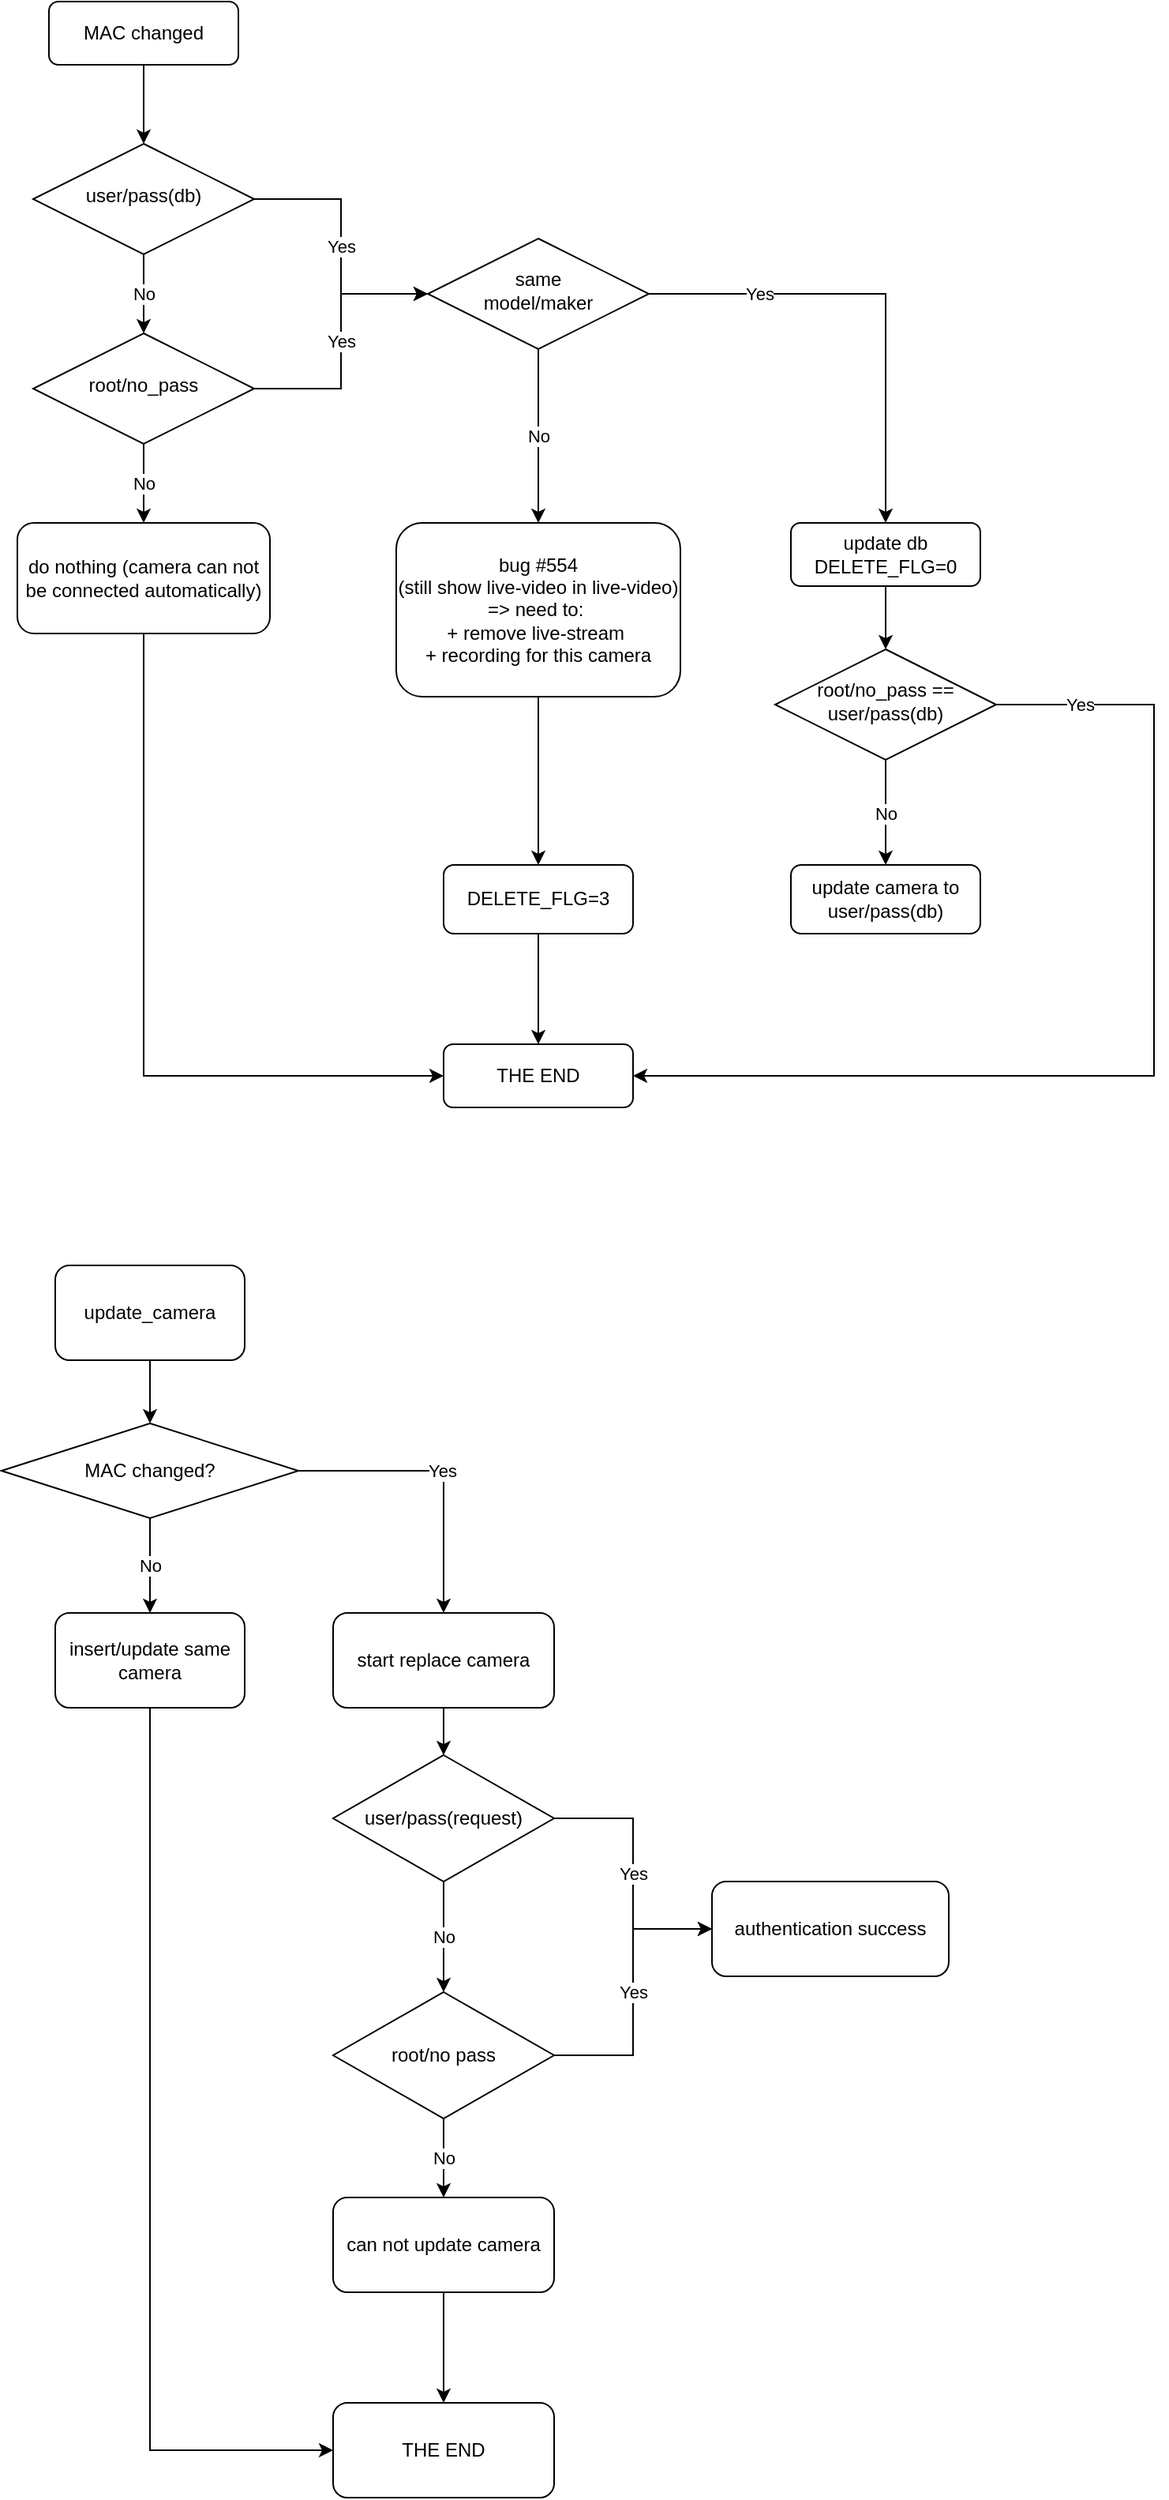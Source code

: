 <mxfile version="22.0.4" type="github">
  <diagram id="C5RBs43oDa-KdzZeNtuy" name="Page-1">
    <mxGraphModel dx="1434" dy="764" grid="1" gridSize="10" guides="1" tooltips="1" connect="1" arrows="1" fold="1" page="1" pageScale="1" pageWidth="827" pageHeight="1169" math="0" shadow="0">
      <root>
        <mxCell id="WIyWlLk6GJQsqaUBKTNV-0" />
        <mxCell id="WIyWlLk6GJQsqaUBKTNV-1" parent="WIyWlLk6GJQsqaUBKTNV-0" />
        <mxCell id="-7ZSWxGNlsJKucX61rwI-12" style="edgeStyle=orthogonalEdgeStyle;rounded=0;orthogonalLoop=1;jettySize=auto;html=1;entryX=0.5;entryY=0;entryDx=0;entryDy=0;" parent="WIyWlLk6GJQsqaUBKTNV-1" source="WIyWlLk6GJQsqaUBKTNV-3" target="-7ZSWxGNlsJKucX61rwI-10" edge="1">
          <mxGeometry relative="1" as="geometry" />
        </mxCell>
        <mxCell id="WIyWlLk6GJQsqaUBKTNV-3" value="MAC changed" style="rounded=1;whiteSpace=wrap;html=1;fontSize=12;glass=0;strokeWidth=1;shadow=0;" parent="WIyWlLk6GJQsqaUBKTNV-1" vertex="1">
          <mxGeometry x="50" y="20" width="120" height="40" as="geometry" />
        </mxCell>
        <mxCell id="-7ZSWxGNlsJKucX61rwI-14" value="Yes" style="edgeStyle=orthogonalEdgeStyle;rounded=0;orthogonalLoop=1;jettySize=auto;html=1;entryX=0;entryY=0.5;entryDx=0;entryDy=0;" parent="WIyWlLk6GJQsqaUBKTNV-1" source="-7ZSWxGNlsJKucX61rwI-10" target="-7ZSWxGNlsJKucX61rwI-21" edge="1">
          <mxGeometry relative="1" as="geometry">
            <mxPoint x="330" y="200" as="targetPoint" />
          </mxGeometry>
        </mxCell>
        <mxCell id="-7ZSWxGNlsJKucX61rwI-16" value="No" style="edgeStyle=orthogonalEdgeStyle;rounded=0;orthogonalLoop=1;jettySize=auto;html=1;entryX=0.5;entryY=0;entryDx=0;entryDy=0;" parent="WIyWlLk6GJQsqaUBKTNV-1" source="-7ZSWxGNlsJKucX61rwI-10" target="-7ZSWxGNlsJKucX61rwI-15" edge="1">
          <mxGeometry relative="1" as="geometry" />
        </mxCell>
        <mxCell id="-7ZSWxGNlsJKucX61rwI-10" value="user/pass(db)" style="rhombus;whiteSpace=wrap;html=1;shadow=0;fontFamily=Helvetica;fontSize=12;align=center;strokeWidth=1;spacing=6;spacingTop=-4;" parent="WIyWlLk6GJQsqaUBKTNV-1" vertex="1">
          <mxGeometry x="40" y="110" width="140" height="70" as="geometry" />
        </mxCell>
        <mxCell id="-7ZSWxGNlsJKucX61rwI-17" value="Yes" style="edgeStyle=orthogonalEdgeStyle;rounded=0;orthogonalLoop=1;jettySize=auto;html=1;entryX=0;entryY=0.5;entryDx=0;entryDy=0;" parent="WIyWlLk6GJQsqaUBKTNV-1" source="-7ZSWxGNlsJKucX61rwI-15" target="-7ZSWxGNlsJKucX61rwI-21" edge="1">
          <mxGeometry relative="1" as="geometry">
            <mxPoint x="330" y="200" as="targetPoint" />
          </mxGeometry>
        </mxCell>
        <mxCell id="-7ZSWxGNlsJKucX61rwI-20" value="No" style="edgeStyle=orthogonalEdgeStyle;rounded=0;orthogonalLoop=1;jettySize=auto;html=1;entryX=0.5;entryY=0;entryDx=0;entryDy=0;" parent="WIyWlLk6GJQsqaUBKTNV-1" source="-7ZSWxGNlsJKucX61rwI-15" target="-7ZSWxGNlsJKucX61rwI-19" edge="1">
          <mxGeometry relative="1" as="geometry" />
        </mxCell>
        <mxCell id="-7ZSWxGNlsJKucX61rwI-15" value="root/no_pass" style="rhombus;whiteSpace=wrap;html=1;shadow=0;fontFamily=Helvetica;fontSize=12;align=center;strokeWidth=1;spacing=6;spacingTop=-4;" parent="WIyWlLk6GJQsqaUBKTNV-1" vertex="1">
          <mxGeometry x="40" y="230" width="140" height="70" as="geometry" />
        </mxCell>
        <mxCell id="Q5jsaHBbuwmYYKq3OzVo-3" style="edgeStyle=orthogonalEdgeStyle;rounded=0;orthogonalLoop=1;jettySize=auto;html=1;entryX=0;entryY=0.5;entryDx=0;entryDy=0;" parent="WIyWlLk6GJQsqaUBKTNV-1" source="-7ZSWxGNlsJKucX61rwI-19" target="-7ZSWxGNlsJKucX61rwI-27" edge="1">
          <mxGeometry relative="1" as="geometry">
            <Array as="points">
              <mxPoint x="110" y="700" />
            </Array>
          </mxGeometry>
        </mxCell>
        <mxCell id="-7ZSWxGNlsJKucX61rwI-19" value="do nothing (camera can not be connected automatically)" style="rounded=1;whiteSpace=wrap;html=1;fontSize=12;glass=0;strokeWidth=1;shadow=0;" parent="WIyWlLk6GJQsqaUBKTNV-1" vertex="1">
          <mxGeometry x="30" y="350" width="160" height="70" as="geometry" />
        </mxCell>
        <mxCell id="-7ZSWxGNlsJKucX61rwI-25" value="Yes" style="edgeStyle=orthogonalEdgeStyle;rounded=0;orthogonalLoop=1;jettySize=auto;html=1;entryX=0.5;entryY=0;entryDx=0;entryDy=0;" parent="WIyWlLk6GJQsqaUBKTNV-1" source="-7ZSWxGNlsJKucX61rwI-21" target="-7ZSWxGNlsJKucX61rwI-24" edge="1">
          <mxGeometry x="-0.525" relative="1" as="geometry">
            <mxPoint as="offset" />
          </mxGeometry>
        </mxCell>
        <mxCell id="-7ZSWxGNlsJKucX61rwI-32" value="No" style="edgeStyle=orthogonalEdgeStyle;rounded=0;orthogonalLoop=1;jettySize=auto;html=1;entryX=0.5;entryY=0;entryDx=0;entryDy=0;" parent="WIyWlLk6GJQsqaUBKTNV-1" source="-7ZSWxGNlsJKucX61rwI-21" target="-7ZSWxGNlsJKucX61rwI-22" edge="1">
          <mxGeometry relative="1" as="geometry" />
        </mxCell>
        <mxCell id="-7ZSWxGNlsJKucX61rwI-21" value="same &lt;br&gt;model/maker" style="rhombus;whiteSpace=wrap;html=1;shadow=0;fontFamily=Helvetica;fontSize=12;align=center;strokeWidth=1;spacing=6;spacingTop=-4;" parent="WIyWlLk6GJQsqaUBKTNV-1" vertex="1">
          <mxGeometry x="290" y="170" width="140" height="70" as="geometry" />
        </mxCell>
        <mxCell id="Q5jsaHBbuwmYYKq3OzVo-1" value="" style="edgeStyle=orthogonalEdgeStyle;rounded=0;orthogonalLoop=1;jettySize=auto;html=1;" parent="WIyWlLk6GJQsqaUBKTNV-1" source="-7ZSWxGNlsJKucX61rwI-22" target="Q5jsaHBbuwmYYKq3OzVo-0" edge="1">
          <mxGeometry relative="1" as="geometry" />
        </mxCell>
        <mxCell id="-7ZSWxGNlsJKucX61rwI-22" value="&lt;div align=&quot;center&quot;&gt;bug #554&lt;br&gt;(still show live-video in live-video)&lt;/div&gt;&lt;div align=&quot;center&quot;&gt;=&amp;gt; need to:&amp;nbsp;&lt;/div&gt;&lt;div align=&quot;center&quot;&gt;+ remove live-stream&amp;nbsp;&lt;/div&gt;&lt;div align=&quot;center&quot;&gt;+ recording for this camera&lt;/div&gt;" style="rounded=1;whiteSpace=wrap;html=1;fontSize=12;glass=0;strokeWidth=1;shadow=0;align=center;" parent="WIyWlLk6GJQsqaUBKTNV-1" vertex="1">
          <mxGeometry x="270" y="350" width="180" height="110" as="geometry" />
        </mxCell>
        <mxCell id="-7ZSWxGNlsJKucX61rwI-29" style="edgeStyle=orthogonalEdgeStyle;rounded=0;orthogonalLoop=1;jettySize=auto;html=1;" parent="WIyWlLk6GJQsqaUBKTNV-1" source="-7ZSWxGNlsJKucX61rwI-24" target="-7ZSWxGNlsJKucX61rwI-26" edge="1">
          <mxGeometry relative="1" as="geometry" />
        </mxCell>
        <mxCell id="-7ZSWxGNlsJKucX61rwI-24" value="&lt;div&gt;update db&lt;/div&gt;&lt;div&gt;DELETE_FLG=0&lt;br&gt;&lt;/div&gt;" style="rounded=1;whiteSpace=wrap;html=1;fontSize=12;glass=0;strokeWidth=1;shadow=0;" parent="WIyWlLk6GJQsqaUBKTNV-1" vertex="1">
          <mxGeometry x="520" y="350" width="120" height="40" as="geometry" />
        </mxCell>
        <mxCell id="-7ZSWxGNlsJKucX61rwI-30" value="No" style="edgeStyle=orthogonalEdgeStyle;rounded=0;orthogonalLoop=1;jettySize=auto;html=1;entryX=0.5;entryY=0;entryDx=0;entryDy=0;" parent="WIyWlLk6GJQsqaUBKTNV-1" source="-7ZSWxGNlsJKucX61rwI-26" target="-7ZSWxGNlsJKucX61rwI-28" edge="1">
          <mxGeometry relative="1" as="geometry" />
        </mxCell>
        <mxCell id="Q5jsaHBbuwmYYKq3OzVo-4" value="Yes" style="edgeStyle=orthogonalEdgeStyle;rounded=0;orthogonalLoop=1;jettySize=auto;html=1;entryX=1;entryY=0.5;entryDx=0;entryDy=0;" parent="WIyWlLk6GJQsqaUBKTNV-1" source="-7ZSWxGNlsJKucX61rwI-26" target="-7ZSWxGNlsJKucX61rwI-27" edge="1">
          <mxGeometry x="-0.84" relative="1" as="geometry">
            <Array as="points">
              <mxPoint x="750" y="465" />
              <mxPoint x="750" y="700" />
            </Array>
            <mxPoint as="offset" />
          </mxGeometry>
        </mxCell>
        <mxCell id="-7ZSWxGNlsJKucX61rwI-26" value="root/no_pass == user/pass(db)" style="rhombus;whiteSpace=wrap;html=1;shadow=0;fontFamily=Helvetica;fontSize=12;align=center;strokeWidth=1;spacing=6;spacingTop=-4;" parent="WIyWlLk6GJQsqaUBKTNV-1" vertex="1">
          <mxGeometry x="510" y="430" width="140" height="70" as="geometry" />
        </mxCell>
        <mxCell id="-7ZSWxGNlsJKucX61rwI-27" value="THE END" style="rounded=1;whiteSpace=wrap;html=1;fontSize=12;glass=0;strokeWidth=1;shadow=0;" parent="WIyWlLk6GJQsqaUBKTNV-1" vertex="1">
          <mxGeometry x="300" y="680" width="120" height="40" as="geometry" />
        </mxCell>
        <mxCell id="-7ZSWxGNlsJKucX61rwI-28" value="update camera to user/pass(db)" style="rounded=1;whiteSpace=wrap;html=1;fontSize=12;glass=0;strokeWidth=1;shadow=0;" parent="WIyWlLk6GJQsqaUBKTNV-1" vertex="1">
          <mxGeometry x="520" y="566.5" width="120" height="43.5" as="geometry" />
        </mxCell>
        <mxCell id="Q5jsaHBbuwmYYKq3OzVo-5" style="edgeStyle=orthogonalEdgeStyle;rounded=0;orthogonalLoop=1;jettySize=auto;html=1;entryX=0.5;entryY=0;entryDx=0;entryDy=0;" parent="WIyWlLk6GJQsqaUBKTNV-1" source="Q5jsaHBbuwmYYKq3OzVo-0" target="-7ZSWxGNlsJKucX61rwI-27" edge="1">
          <mxGeometry relative="1" as="geometry" />
        </mxCell>
        <mxCell id="Q5jsaHBbuwmYYKq3OzVo-0" value="DELETE_FLG=3" style="whiteSpace=wrap;html=1;rounded=1;glass=0;strokeWidth=1;shadow=0;" parent="WIyWlLk6GJQsqaUBKTNV-1" vertex="1">
          <mxGeometry x="300" y="566.5" width="120" height="43.5" as="geometry" />
        </mxCell>
        <mxCell id="DYinjiPDvyhjv58QdQPc-2" style="edgeStyle=orthogonalEdgeStyle;rounded=0;orthogonalLoop=1;jettySize=auto;html=1;entryX=0.5;entryY=0;entryDx=0;entryDy=0;" edge="1" parent="WIyWlLk6GJQsqaUBKTNV-1" source="DYinjiPDvyhjv58QdQPc-0" target="DYinjiPDvyhjv58QdQPc-1">
          <mxGeometry relative="1" as="geometry" />
        </mxCell>
        <mxCell id="DYinjiPDvyhjv58QdQPc-0" value="update_camera" style="rounded=1;whiteSpace=wrap;html=1;" vertex="1" parent="WIyWlLk6GJQsqaUBKTNV-1">
          <mxGeometry x="54" y="820" width="120" height="60" as="geometry" />
        </mxCell>
        <mxCell id="DYinjiPDvyhjv58QdQPc-5" value="No" style="edgeStyle=orthogonalEdgeStyle;rounded=0;orthogonalLoop=1;jettySize=auto;html=1;" edge="1" parent="WIyWlLk6GJQsqaUBKTNV-1" source="DYinjiPDvyhjv58QdQPc-1" target="DYinjiPDvyhjv58QdQPc-3">
          <mxGeometry relative="1" as="geometry" />
        </mxCell>
        <mxCell id="DYinjiPDvyhjv58QdQPc-1" value="MAC changed?" style="rhombus;whiteSpace=wrap;html=1;" vertex="1" parent="WIyWlLk6GJQsqaUBKTNV-1">
          <mxGeometry x="20" y="920" width="188" height="60" as="geometry" />
        </mxCell>
        <mxCell id="DYinjiPDvyhjv58QdQPc-22" style="edgeStyle=orthogonalEdgeStyle;rounded=0;orthogonalLoop=1;jettySize=auto;html=1;entryX=0;entryY=0.5;entryDx=0;entryDy=0;" edge="1" parent="WIyWlLk6GJQsqaUBKTNV-1" source="DYinjiPDvyhjv58QdQPc-3" target="DYinjiPDvyhjv58QdQPc-18">
          <mxGeometry relative="1" as="geometry">
            <Array as="points">
              <mxPoint x="114" y="1570" />
            </Array>
          </mxGeometry>
        </mxCell>
        <mxCell id="DYinjiPDvyhjv58QdQPc-3" value="insert/update same camera" style="rounded=1;whiteSpace=wrap;html=1;" vertex="1" parent="WIyWlLk6GJQsqaUBKTNV-1">
          <mxGeometry x="54" y="1040" width="120" height="60" as="geometry" />
        </mxCell>
        <mxCell id="DYinjiPDvyhjv58QdQPc-8" style="edgeStyle=orthogonalEdgeStyle;rounded=0;orthogonalLoop=1;jettySize=auto;html=1;entryX=0.5;entryY=0;entryDx=0;entryDy=0;" edge="1" parent="WIyWlLk6GJQsqaUBKTNV-1" source="DYinjiPDvyhjv58QdQPc-4" target="DYinjiPDvyhjv58QdQPc-7">
          <mxGeometry relative="1" as="geometry" />
        </mxCell>
        <mxCell id="DYinjiPDvyhjv58QdQPc-4" value="start replace camera" style="rounded=1;whiteSpace=wrap;html=1;" vertex="1" parent="WIyWlLk6GJQsqaUBKTNV-1">
          <mxGeometry x="230" y="1040" width="140" height="60" as="geometry" />
        </mxCell>
        <mxCell id="DYinjiPDvyhjv58QdQPc-6" value="Yes" style="edgeStyle=orthogonalEdgeStyle;rounded=0;orthogonalLoop=1;jettySize=auto;html=1;entryX=0.5;entryY=0;entryDx=0;entryDy=0;" edge="1" parent="WIyWlLk6GJQsqaUBKTNV-1" source="DYinjiPDvyhjv58QdQPc-1" target="DYinjiPDvyhjv58QdQPc-4">
          <mxGeometry relative="1" as="geometry">
            <mxPoint x="350" y="1000" as="targetPoint" />
          </mxGeometry>
        </mxCell>
        <mxCell id="DYinjiPDvyhjv58QdQPc-13" value="Yes" style="edgeStyle=orthogonalEdgeStyle;rounded=0;orthogonalLoop=1;jettySize=auto;html=1;entryX=0;entryY=0.5;entryDx=0;entryDy=0;" edge="1" parent="WIyWlLk6GJQsqaUBKTNV-1" source="DYinjiPDvyhjv58QdQPc-7" target="DYinjiPDvyhjv58QdQPc-23">
          <mxGeometry relative="1" as="geometry">
            <mxPoint x="440" y="1170" as="targetPoint" />
          </mxGeometry>
        </mxCell>
        <mxCell id="DYinjiPDvyhjv58QdQPc-14" value="No" style="edgeStyle=orthogonalEdgeStyle;rounded=0;orthogonalLoop=1;jettySize=auto;html=1;entryX=0.5;entryY=0;entryDx=0;entryDy=0;" edge="1" parent="WIyWlLk6GJQsqaUBKTNV-1" source="DYinjiPDvyhjv58QdQPc-7" target="DYinjiPDvyhjv58QdQPc-15">
          <mxGeometry relative="1" as="geometry">
            <mxPoint x="300" y="1270" as="targetPoint" />
          </mxGeometry>
        </mxCell>
        <mxCell id="DYinjiPDvyhjv58QdQPc-7" value="user/pass(request)" style="rhombus;whiteSpace=wrap;html=1;" vertex="1" parent="WIyWlLk6GJQsqaUBKTNV-1">
          <mxGeometry x="230" y="1130" width="140" height="80" as="geometry" />
        </mxCell>
        <mxCell id="DYinjiPDvyhjv58QdQPc-17" value="No" style="edgeStyle=orthogonalEdgeStyle;rounded=0;orthogonalLoop=1;jettySize=auto;html=1;entryX=0.5;entryY=0;entryDx=0;entryDy=0;" edge="1" parent="WIyWlLk6GJQsqaUBKTNV-1" source="DYinjiPDvyhjv58QdQPc-15" target="DYinjiPDvyhjv58QdQPc-16">
          <mxGeometry relative="1" as="geometry" />
        </mxCell>
        <mxCell id="DYinjiPDvyhjv58QdQPc-24" value="Yes" style="edgeStyle=orthogonalEdgeStyle;rounded=0;orthogonalLoop=1;jettySize=auto;html=1;entryX=0;entryY=0.5;entryDx=0;entryDy=0;" edge="1" parent="WIyWlLk6GJQsqaUBKTNV-1" source="DYinjiPDvyhjv58QdQPc-15" target="DYinjiPDvyhjv58QdQPc-23">
          <mxGeometry relative="1" as="geometry" />
        </mxCell>
        <mxCell id="DYinjiPDvyhjv58QdQPc-15" value="root/no pass" style="rhombus;whiteSpace=wrap;html=1;" vertex="1" parent="WIyWlLk6GJQsqaUBKTNV-1">
          <mxGeometry x="230" y="1280" width="140" height="80" as="geometry" />
        </mxCell>
        <mxCell id="DYinjiPDvyhjv58QdQPc-19" style="edgeStyle=orthogonalEdgeStyle;rounded=0;orthogonalLoop=1;jettySize=auto;html=1;entryX=0.5;entryY=0;entryDx=0;entryDy=0;" edge="1" parent="WIyWlLk6GJQsqaUBKTNV-1" source="DYinjiPDvyhjv58QdQPc-16" target="DYinjiPDvyhjv58QdQPc-18">
          <mxGeometry relative="1" as="geometry" />
        </mxCell>
        <mxCell id="DYinjiPDvyhjv58QdQPc-16" value="can not update camera" style="rounded=1;whiteSpace=wrap;html=1;" vertex="1" parent="WIyWlLk6GJQsqaUBKTNV-1">
          <mxGeometry x="230" y="1410" width="140" height="60" as="geometry" />
        </mxCell>
        <mxCell id="DYinjiPDvyhjv58QdQPc-18" value="THE END" style="rounded=1;whiteSpace=wrap;html=1;" vertex="1" parent="WIyWlLk6GJQsqaUBKTNV-1">
          <mxGeometry x="230" y="1540" width="140" height="60" as="geometry" />
        </mxCell>
        <mxCell id="DYinjiPDvyhjv58QdQPc-23" value="authentication success" style="rounded=1;whiteSpace=wrap;html=1;" vertex="1" parent="WIyWlLk6GJQsqaUBKTNV-1">
          <mxGeometry x="470" y="1210" width="150" height="60" as="geometry" />
        </mxCell>
      </root>
    </mxGraphModel>
  </diagram>
</mxfile>
